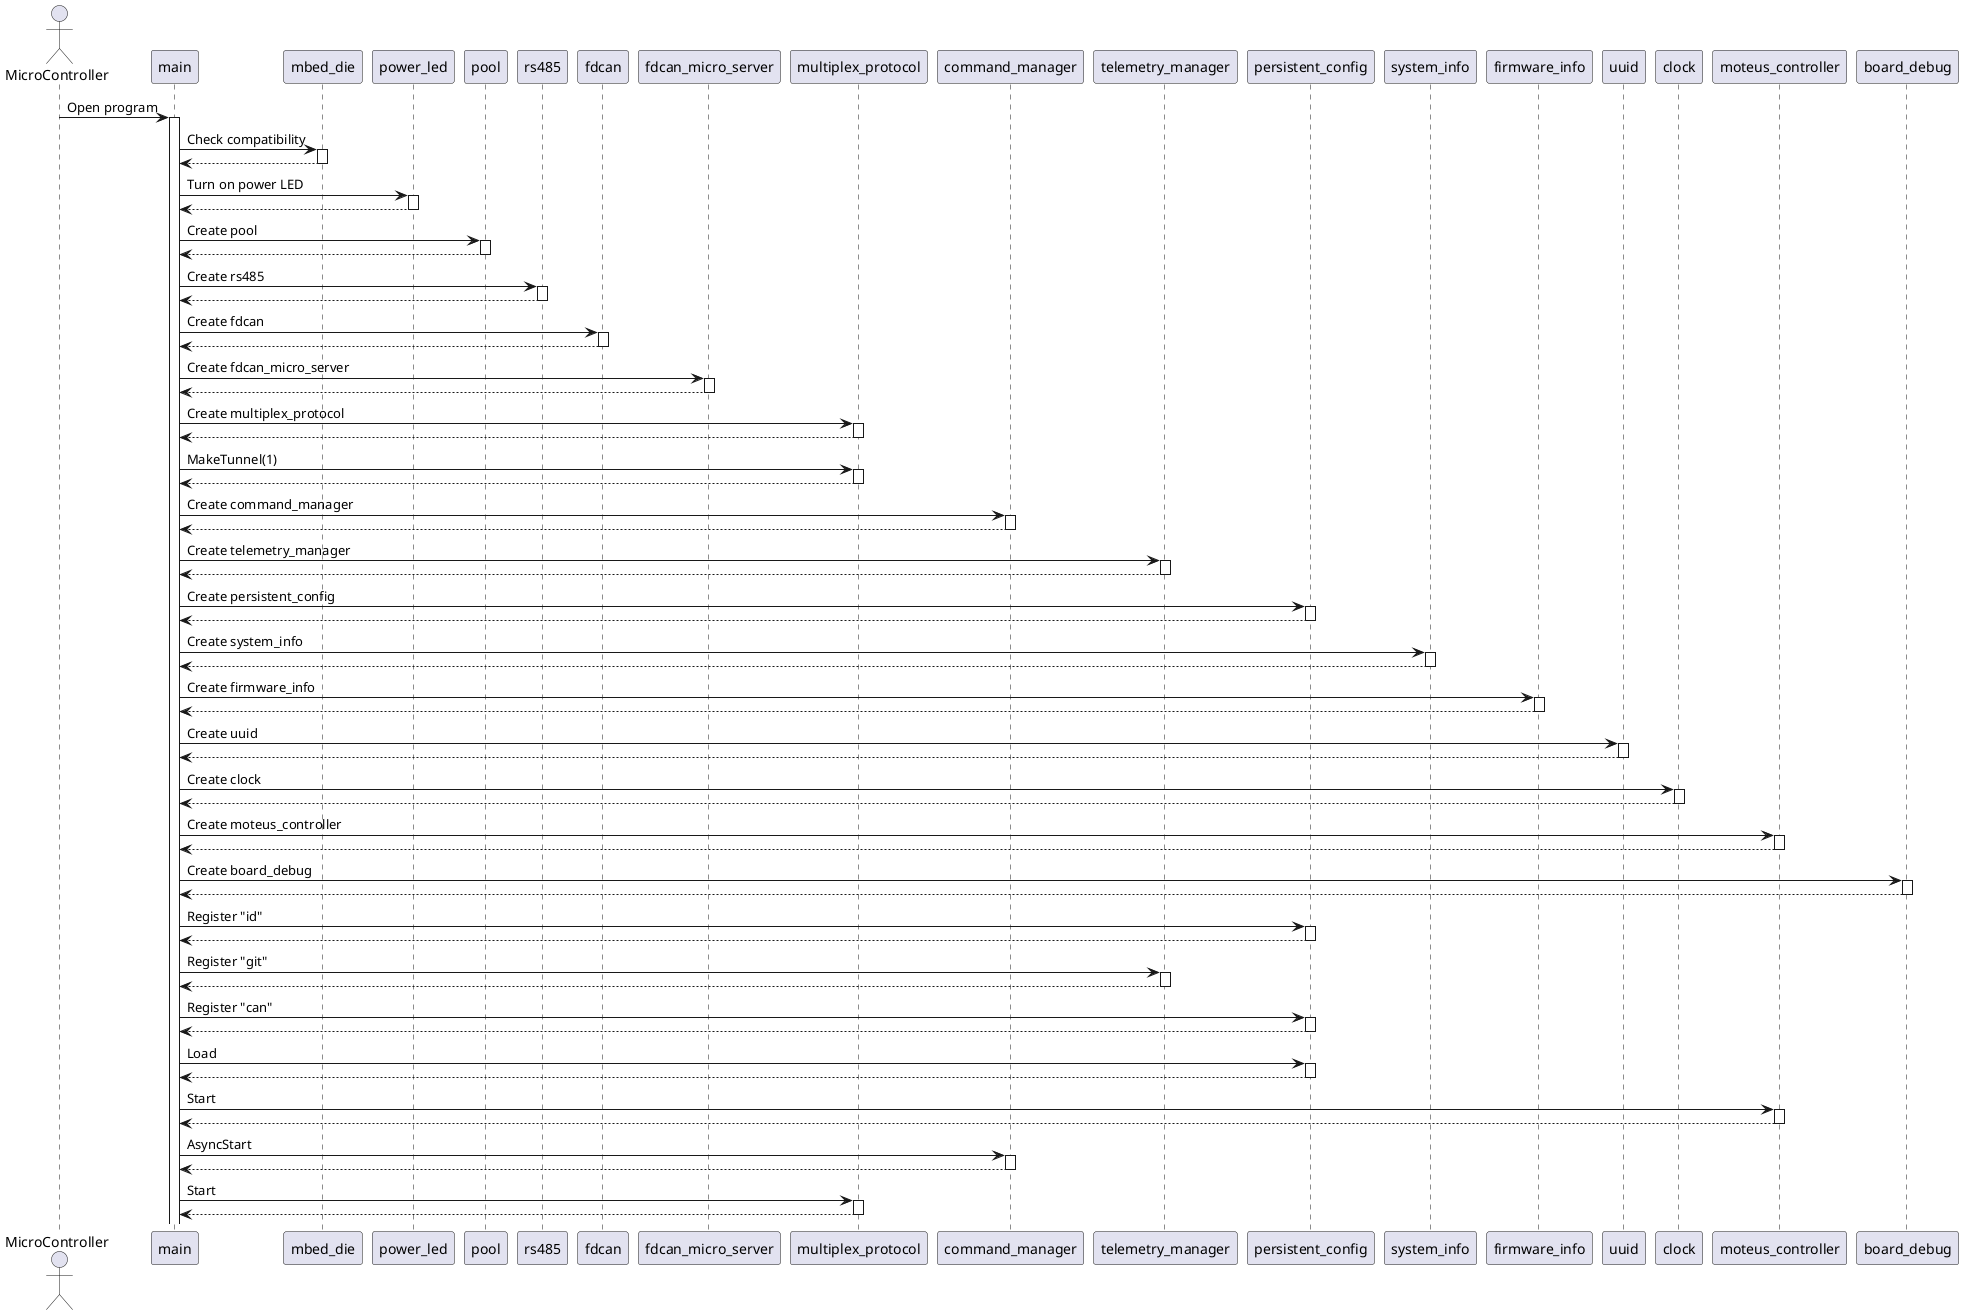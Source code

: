 @startuml

Actor MicroController
MicroController -> main: Open program
activate main

main -> mbed_die: Check compatibility
activate mbed_die
mbed_die --> main
deactivate mbed_die

main -> power_led: Turn on power LED
activate power_led
power_led --> main
deactivate power_led

main -> pool: Create pool
activate pool
pool --> main
deactivate pool

main -> rs485: Create rs485
activate rs485
rs485 --> main
deactivate rs485

main -> fdcan: Create fdcan
activate fdcan
fdcan --> main
deactivate fdcan

main -> fdcan_micro_server: Create fdcan_micro_server
activate fdcan_micro_server
fdcan_micro_server --> main
deactivate fdcan_micro_server

main -> multiplex_protocol: Create multiplex_protocol
activate multiplex_protocol
multiplex_protocol --> main
deactivate multiplex_protocol



main -> multiplex_protocol: MakeTunnel(1)
activate multiplex_protocol
multiplex_protocol --> main
deactivate multiplex_protocol

main -> command_manager: Create command_manager
activate command_manager
command_manager --> main
deactivate command_manager

main -> telemetry_manager: Create telemetry_manager
activate telemetry_manager
telemetry_manager --> main
deactivate telemetry_manager

main -> persistent_config: Create persistent_config
activate persistent_config
persistent_config --> main
deactivate persistent_config

main -> system_info: Create system_info
activate system_info
system_info --> main
deactivate system_info

main -> firmware_info: Create firmware_info
activate firmware_info
firmware_info --> main
deactivate firmware_info

main -> uuid: Create uuid
activate uuid
uuid --> main
deactivate uuid

main -> clock: Create clock
activate clock
clock --> main
deactivate clock

main -> moteus_controller: Create moteus_controller
activate moteus_controller
moteus_controller --> main
deactivate moteus_controller

main -> board_debug: Create board_debug
activate board_debug
board_debug --> main
deactivate board_debug

main -> persistent_config: Register "id"
activate persistent_config
persistent_config --> main
deactivate persistent_config

main -> telemetry_manager: Register "git"
activate telemetry_manager
telemetry_manager --> main
deactivate telemetry_manager

main -> persistent_config: Register "can"
activate persistent_config
persistent_config --> main
deactivate persistent_config

main -> persistent_config: Load
activate persistent_config
persistent_config --> main
deactivate persistent_config

main -> moteus_controller: Start
activate moteus_controller
moteus_controller --> main
deactivate moteus_controller

main -> command_manager: AsyncStart
activate command_manager
command_manager --> main
deactivate command_manager

main -> multiplex_protocol: Start
activate multiplex_protocol
multiplex_protocol --> main
deactivate multiplex_protocol


@enduml
